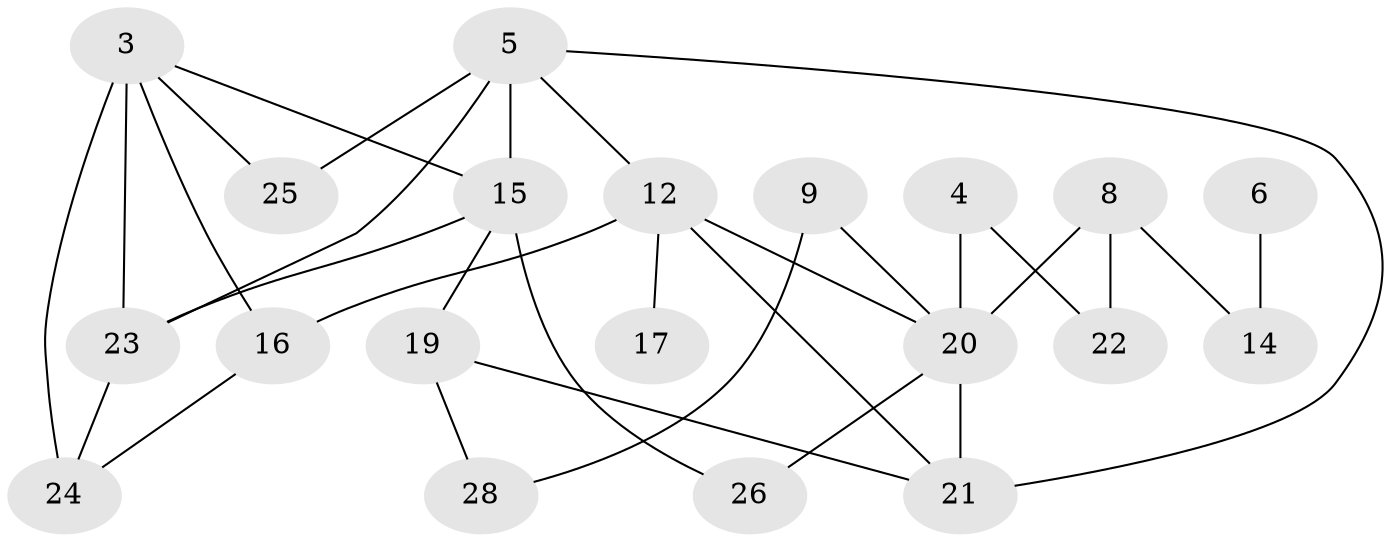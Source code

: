 // original degree distribution, {2: 0.2631578947368421, 1: 0.21052631578947367, 0: 0.14035087719298245, 5: 0.03508771929824561, 4: 0.15789473684210525, 3: 0.17543859649122806, 6: 0.017543859649122806}
// Generated by graph-tools (version 1.1) at 2025/00/03/09/25 03:00:45]
// undirected, 20 vertices, 31 edges
graph export_dot {
graph [start="1"]
  node [color=gray90,style=filled];
  3;
  4;
  5;
  6;
  8;
  9;
  12;
  14;
  15;
  16;
  17;
  19;
  20;
  21;
  22;
  23;
  24;
  25;
  26;
  28;
  3 -- 15 [weight=1.0];
  3 -- 16 [weight=1.0];
  3 -- 23 [weight=1.0];
  3 -- 24 [weight=2.0];
  3 -- 25 [weight=1.0];
  4 -- 20 [weight=1.0];
  4 -- 22 [weight=1.0];
  5 -- 12 [weight=1.0];
  5 -- 15 [weight=1.0];
  5 -- 21 [weight=1.0];
  5 -- 23 [weight=1.0];
  5 -- 25 [weight=1.0];
  6 -- 14 [weight=1.0];
  8 -- 14 [weight=1.0];
  8 -- 20 [weight=1.0];
  8 -- 22 [weight=1.0];
  9 -- 20 [weight=1.0];
  9 -- 28 [weight=1.0];
  12 -- 16 [weight=1.0];
  12 -- 17 [weight=1.0];
  12 -- 20 [weight=1.0];
  12 -- 21 [weight=1.0];
  15 -- 19 [weight=1.0];
  15 -- 23 [weight=1.0];
  15 -- 26 [weight=1.0];
  16 -- 24 [weight=1.0];
  19 -- 21 [weight=1.0];
  19 -- 28 [weight=1.0];
  20 -- 21 [weight=2.0];
  20 -- 26 [weight=1.0];
  23 -- 24 [weight=1.0];
}
